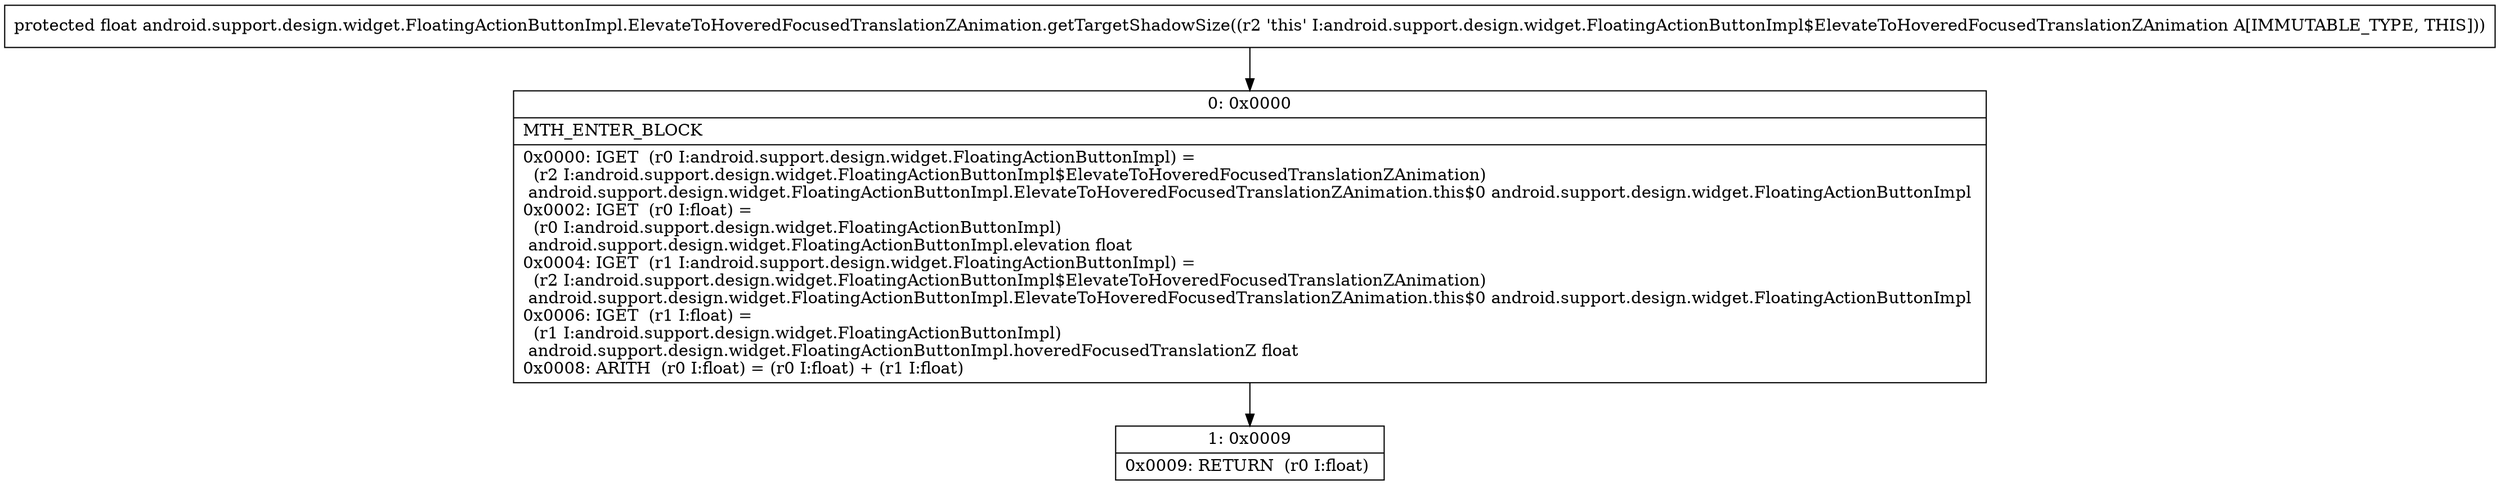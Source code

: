 digraph "CFG forandroid.support.design.widget.FloatingActionButtonImpl.ElevateToHoveredFocusedTranslationZAnimation.getTargetShadowSize()F" {
Node_0 [shape=record,label="{0\:\ 0x0000|MTH_ENTER_BLOCK\l|0x0000: IGET  (r0 I:android.support.design.widget.FloatingActionButtonImpl) = \l  (r2 I:android.support.design.widget.FloatingActionButtonImpl$ElevateToHoveredFocusedTranslationZAnimation)\l android.support.design.widget.FloatingActionButtonImpl.ElevateToHoveredFocusedTranslationZAnimation.this$0 android.support.design.widget.FloatingActionButtonImpl \l0x0002: IGET  (r0 I:float) = \l  (r0 I:android.support.design.widget.FloatingActionButtonImpl)\l android.support.design.widget.FloatingActionButtonImpl.elevation float \l0x0004: IGET  (r1 I:android.support.design.widget.FloatingActionButtonImpl) = \l  (r2 I:android.support.design.widget.FloatingActionButtonImpl$ElevateToHoveredFocusedTranslationZAnimation)\l android.support.design.widget.FloatingActionButtonImpl.ElevateToHoveredFocusedTranslationZAnimation.this$0 android.support.design.widget.FloatingActionButtonImpl \l0x0006: IGET  (r1 I:float) = \l  (r1 I:android.support.design.widget.FloatingActionButtonImpl)\l android.support.design.widget.FloatingActionButtonImpl.hoveredFocusedTranslationZ float \l0x0008: ARITH  (r0 I:float) = (r0 I:float) + (r1 I:float) \l}"];
Node_1 [shape=record,label="{1\:\ 0x0009|0x0009: RETURN  (r0 I:float) \l}"];
MethodNode[shape=record,label="{protected float android.support.design.widget.FloatingActionButtonImpl.ElevateToHoveredFocusedTranslationZAnimation.getTargetShadowSize((r2 'this' I:android.support.design.widget.FloatingActionButtonImpl$ElevateToHoveredFocusedTranslationZAnimation A[IMMUTABLE_TYPE, THIS])) }"];
MethodNode -> Node_0;
Node_0 -> Node_1;
}

